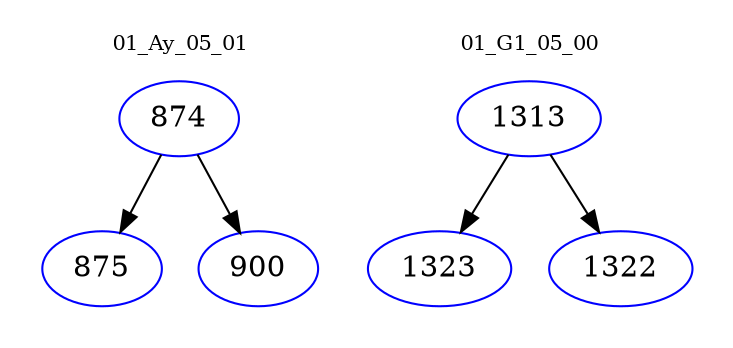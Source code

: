 digraph{
subgraph cluster_0 {
color = white
label = "01_Ay_05_01";
fontsize=10;
T0_874 [label="874", color="blue"]
T0_874 -> T0_875 [color="black"]
T0_875 [label="875", color="blue"]
T0_874 -> T0_900 [color="black"]
T0_900 [label="900", color="blue"]
}
subgraph cluster_1 {
color = white
label = "01_G1_05_00";
fontsize=10;
T1_1313 [label="1313", color="blue"]
T1_1313 -> T1_1323 [color="black"]
T1_1323 [label="1323", color="blue"]
T1_1313 -> T1_1322 [color="black"]
T1_1322 [label="1322", color="blue"]
}
}
